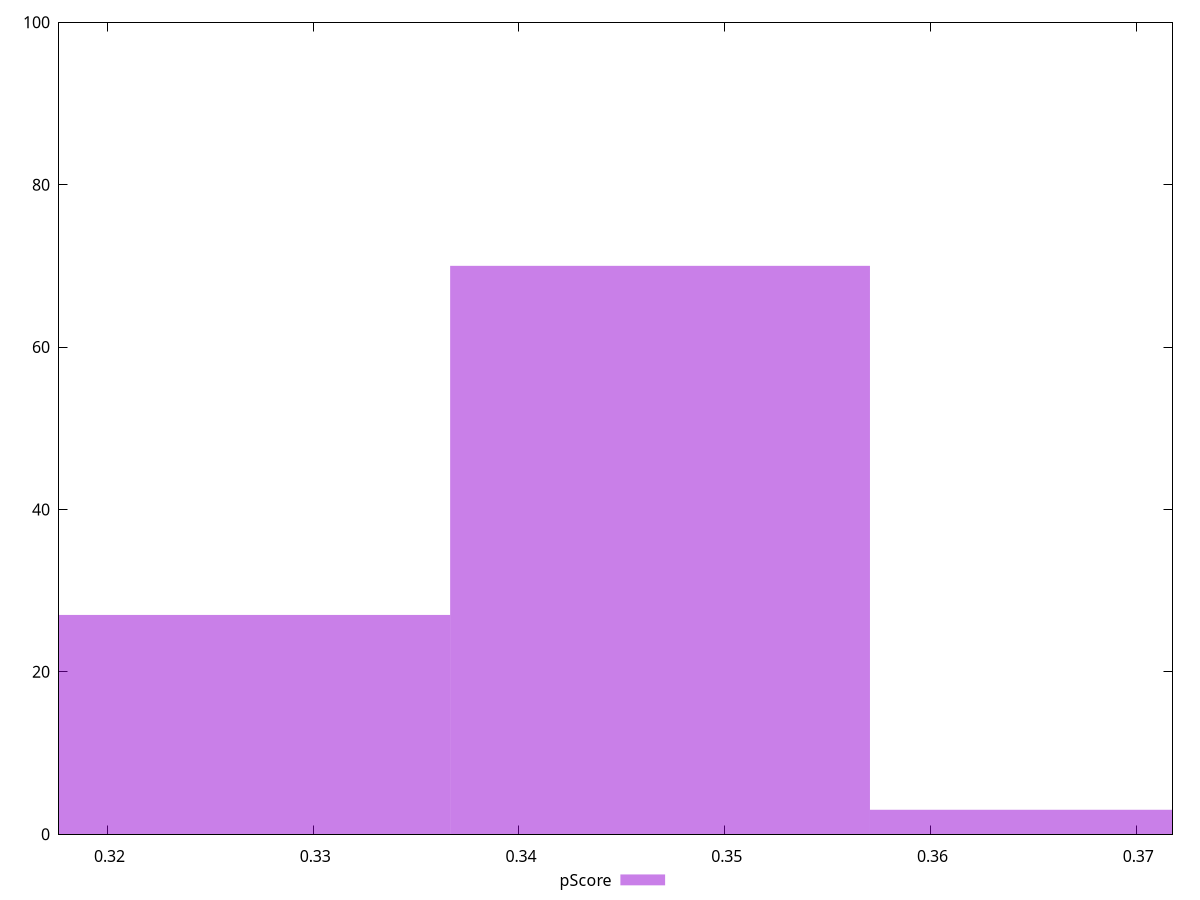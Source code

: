 reset

$pScore <<EOF
0.34685907520108267 70
0.3264556001892543 27
0.3672625502129111 3
EOF

set key outside below
set boxwidth 0.020403475011828393
set xrange [0.3176470588235294:0.37176470588235294]
set yrange [0:100]
set trange [0:100]
set style fill transparent solid 0.5 noborder
set terminal svg size 640, 490 enhanced background rgb 'white'
set output "report_00019_2021-02-10T18-14-37.922Z//unused-javascript/samples/pages+cached+noadtech/pScore/histogram.svg"

plot $pScore title "pScore" with boxes

reset
